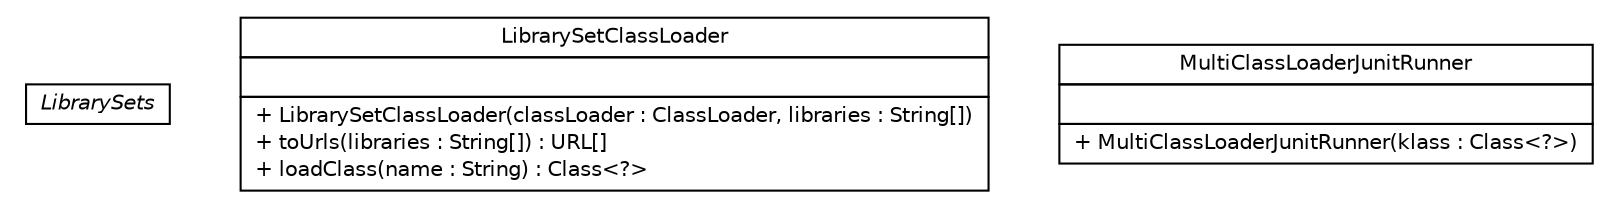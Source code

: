 #!/usr/local/bin/dot
#
# Class diagram 
# Generated by UMLGraph version R5_6-24-gf6e263 (http://www.umlgraph.org/)
#

digraph G {
	edge [fontname="Helvetica",fontsize=10,labelfontname="Helvetica",labelfontsize=10];
	node [fontname="Helvetica",fontsize=10,shape=plaintext];
	nodesep=0.25;
	ranksep=0.5;
	// top.infra.test.classloader.multi.LibrarySets
	c48 [label=<<table title="top.infra.test.classloader.multi.LibrarySets" border="0" cellborder="1" cellspacing="0" cellpadding="2" port="p" href="./LibrarySets.html">
		<tr><td><table border="0" cellspacing="0" cellpadding="1">
<tr><td align="center" balign="center"><font face="Helvetica-Oblique"> LibrarySets </font></td></tr>
		</table></td></tr>
		</table>>, URL="./LibrarySets.html", fontname="Helvetica", fontcolor="black", fontsize=10.0];
	// top.infra.test.classloader.multi.LibrarySetClassLoader
	c49 [label=<<table title="top.infra.test.classloader.multi.LibrarySetClassLoader" border="0" cellborder="1" cellspacing="0" cellpadding="2" port="p" href="./LibrarySetClassLoader.html">
		<tr><td><table border="0" cellspacing="0" cellpadding="1">
<tr><td align="center" balign="center"> LibrarySetClassLoader </td></tr>
		</table></td></tr>
		<tr><td><table border="0" cellspacing="0" cellpadding="1">
<tr><td align="left" balign="left">  </td></tr>
		</table></td></tr>
		<tr><td><table border="0" cellspacing="0" cellpadding="1">
<tr><td align="left" balign="left"> + LibrarySetClassLoader(classLoader : ClassLoader, libraries : String[]) </td></tr>
<tr><td align="left" balign="left"> + toUrls(libraries : String[]) : URL[] </td></tr>
<tr><td align="left" balign="left"> + loadClass(name : String) : Class&lt;?&gt; </td></tr>
		</table></td></tr>
		</table>>, URL="./LibrarySetClassLoader.html", fontname="Helvetica", fontcolor="black", fontsize=10.0];
	// top.infra.test.classloader.multi.MultiClassLoaderJunitRunner
	c50 [label=<<table title="top.infra.test.classloader.multi.MultiClassLoaderJunitRunner" border="0" cellborder="1" cellspacing="0" cellpadding="2" port="p" href="./MultiClassLoaderJunitRunner.html">
		<tr><td><table border="0" cellspacing="0" cellpadding="1">
<tr><td align="center" balign="center"> MultiClassLoaderJunitRunner </td></tr>
		</table></td></tr>
		<tr><td><table border="0" cellspacing="0" cellpadding="1">
<tr><td align="left" balign="left">  </td></tr>
		</table></td></tr>
		<tr><td><table border="0" cellspacing="0" cellpadding="1">
<tr><td align="left" balign="left"> + MultiClassLoaderJunitRunner(klass : Class&lt;?&gt;) </td></tr>
		</table></td></tr>
		</table>>, URL="./MultiClassLoaderJunitRunner.html", fontname="Helvetica", fontcolor="black", fontsize=10.0];
}

